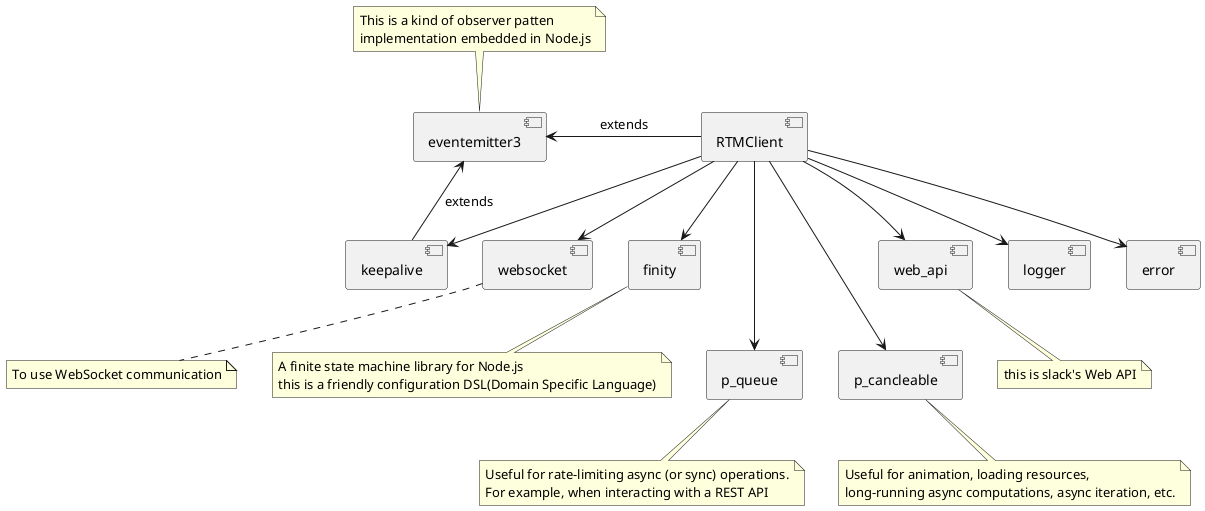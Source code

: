 @startuml
[RTMClient] as rtm
[eventemitter3] as eventemitter
[websocket] as ws
[finity] as finity
[p_queue] as pq
[p_cancleable] as p_cancleable
[web_api] as web_api
[keepalive] as keepalive
[logger] as logger
[error] as error


rtm -left-> eventemitter : extends
rtm --> ws
rtm --> finity
rtm ---> pq
rtm ---> p_cancleable
rtm --> web_api
rtm --> keepalive
rtm --> logger
rtm --> error


keepalive -right---> eventemitter : extends

note top of eventemitter
This is a kind of observer patten 
implementation embedded in Node.js
end note

note bottom of ws
To use WebSocket communication
end note

note bottom of finity
A finite state machine library for Node.js
this is a friendly configuration DSL(Domain Specific Language)
end note

note bottom of pq
Useful for rate-limiting async (or sync) operations.
For example, when interacting with a REST API 
end note

note bottom of p_cancleable
 Useful for animation, loading resources, 
 long-running async computations, async iteration, etc.
end note

note bottom of web_api
    this is slack's Web API
end note


@enduml
